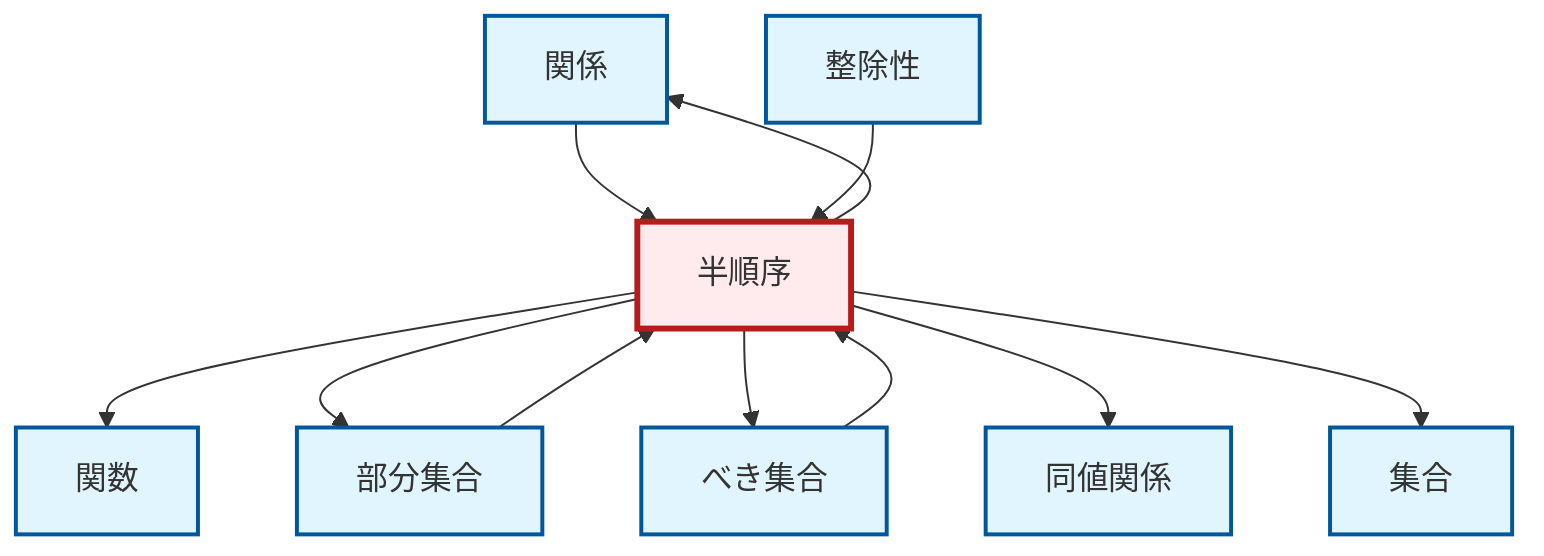 graph TD
    classDef definition fill:#e1f5fe,stroke:#01579b,stroke-width:2px
    classDef theorem fill:#f3e5f5,stroke:#4a148c,stroke-width:2px
    classDef axiom fill:#fff3e0,stroke:#e65100,stroke-width:2px
    classDef example fill:#e8f5e9,stroke:#1b5e20,stroke-width:2px
    classDef current fill:#ffebee,stroke:#b71c1c,stroke-width:3px
    def-equivalence-relation["同値関係"]:::definition
    def-relation["関係"]:::definition
    def-power-set["べき集合"]:::definition
    def-subset["部分集合"]:::definition
    def-partial-order["半順序"]:::definition
    def-set["集合"]:::definition
    def-divisibility["整除性"]:::definition
    def-function["関数"]:::definition
    def-partial-order --> def-function
    def-relation --> def-partial-order
    def-power-set --> def-partial-order
    def-partial-order --> def-subset
    def-divisibility --> def-partial-order
    def-partial-order --> def-power-set
    def-partial-order --> def-equivalence-relation
    def-partial-order --> def-set
    def-subset --> def-partial-order
    def-partial-order --> def-relation
    class def-partial-order current